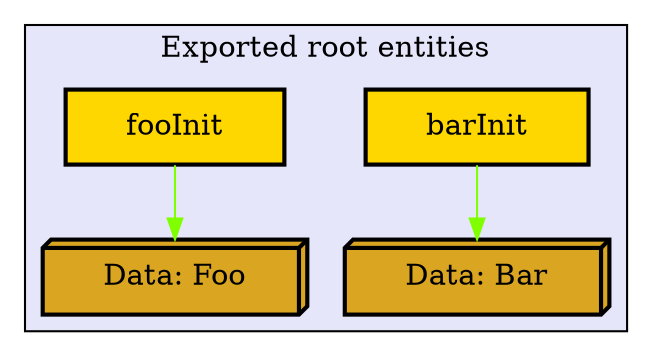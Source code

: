 digraph "Levels within Part2" {
    node [margin="0.4,0.1"
         ,style=filled];
    subgraph cluster_0 {
        graph [label="Exported root entities"
              ,style=filled
              ,fillcolor=lavender];
        1 [label="Data: Bar"
          ,shape=box3d
          ,fillcolor=goldenrod
          ,style="filled,bold"];
        2 [label="Data: Foo"
          ,shape=box3d
          ,fillcolor=goldenrod
          ,style="filled,bold"];
        3 [label=barInit
          ,shape=box
          ,fillcolor=gold
          ,style="filled,bold"];
        4 [label=fooInit
          ,shape=box
          ,fillcolor=gold
          ,style="filled,bold"];
    }
    3 -> 1 [penwidth=1
           ,color=chartreuse];
    4 -> 2 [penwidth=1
           ,color=chartreuse];
}
